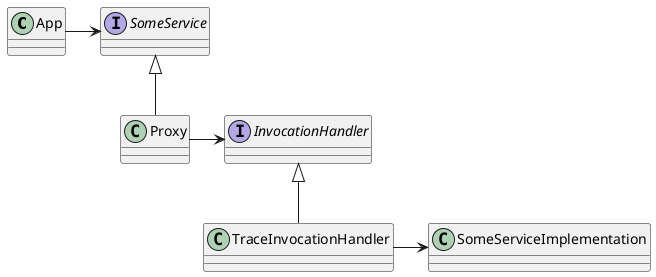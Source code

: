 @startuml
'https://plantuml.com/class-diagram

class App
interface SomeService
class SomeServiceImplementation
interface InvocationHandler
class TraceInvocationHandler
class Proxy

App -right-> SomeService
Proxy -up-|> SomeService
Proxy -right-> InvocationHandler
TraceInvocationHandler -up-|> InvocationHandler
TraceInvocationHandler -right-> SomeServiceImplementation

@enduml